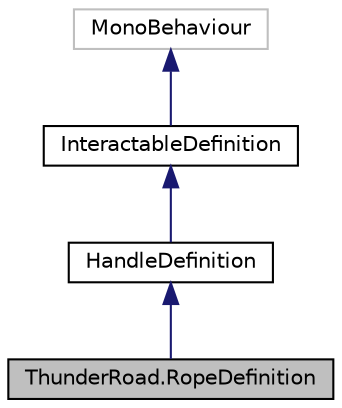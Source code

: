 digraph "ThunderRoad.RopeDefinition"
{
 // LATEX_PDF_SIZE
  edge [fontname="Helvetica",fontsize="10",labelfontname="Helvetica",labelfontsize="10"];
  node [fontname="Helvetica",fontsize="10",shape=record];
  Node1 [label="ThunderRoad.RopeDefinition",height=0.2,width=0.4,color="black", fillcolor="grey75", style="filled", fontcolor="black",tooltip="Class RopeDefinition. Implements the ThunderRoad.HandleDefinition"];
  Node2 -> Node1 [dir="back",color="midnightblue",fontsize="10",style="solid",fontname="Helvetica"];
  Node2 [label="HandleDefinition",height=0.2,width=0.4,color="black", fillcolor="white", style="filled",URL="$class_thunder_road_1_1_handle_definition.html",tooltip="Class HandleDefinition. Implements the ThunderRoad.InteractableDefinition"];
  Node3 -> Node2 [dir="back",color="midnightblue",fontsize="10",style="solid",fontname="Helvetica"];
  Node3 [label="InteractableDefinition",height=0.2,width=0.4,color="black", fillcolor="white", style="filled",URL="$class_thunder_road_1_1_interactable_definition.html",tooltip="Class InteractableDefinition. Implements the UnityEngine.MonoBehaviour"];
  Node4 -> Node3 [dir="back",color="midnightblue",fontsize="10",style="solid",fontname="Helvetica"];
  Node4 [label="MonoBehaviour",height=0.2,width=0.4,color="grey75", fillcolor="white", style="filled",tooltip=" "];
}

